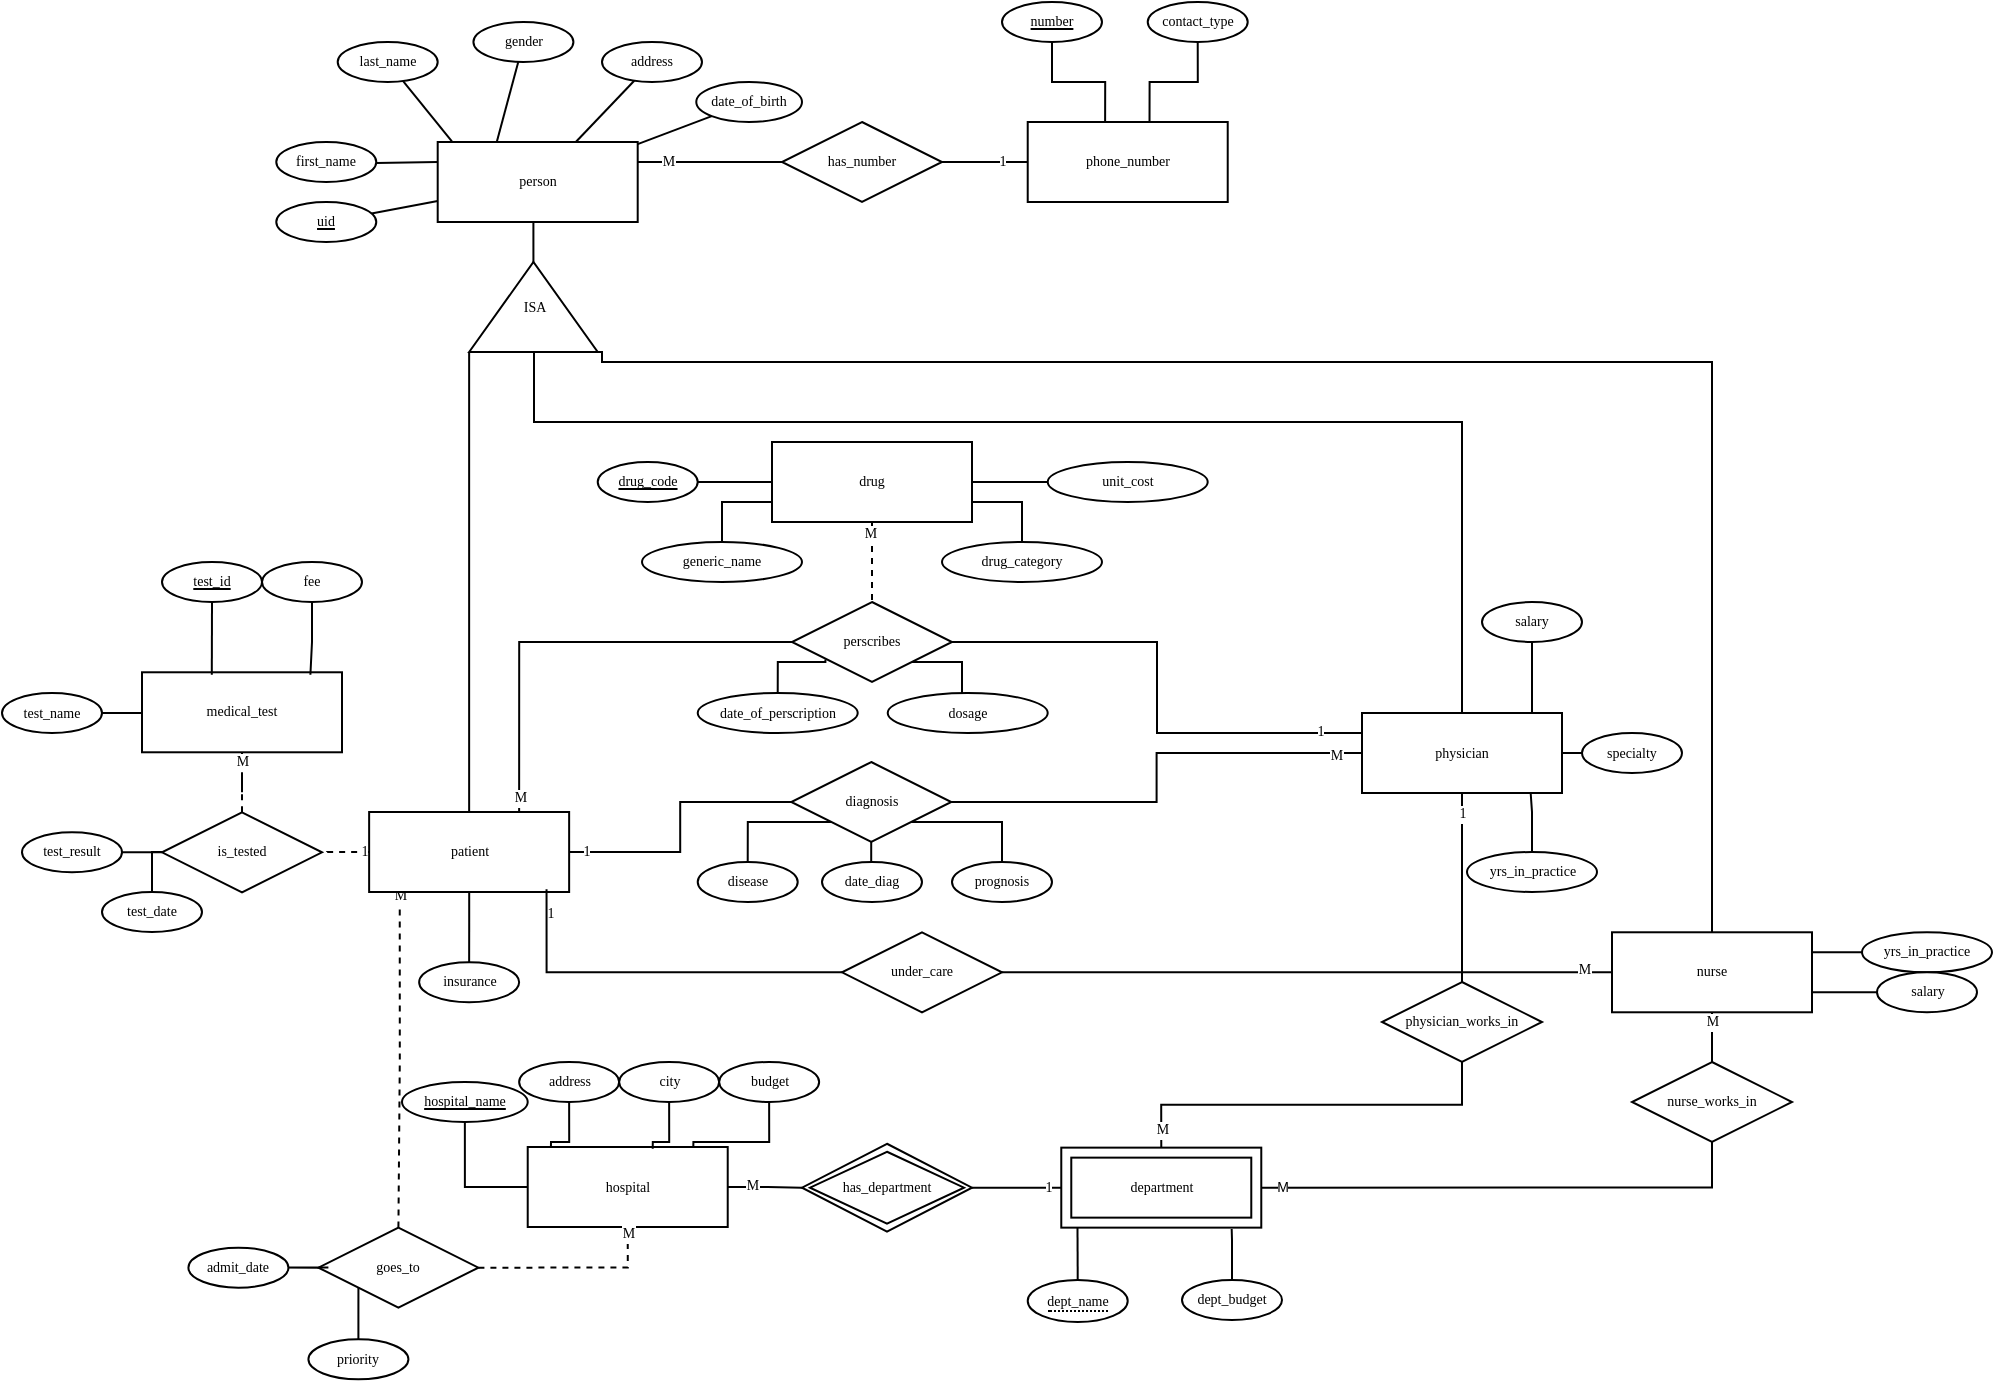 <mxfile version="26.0.11">
  <diagram name="Page-1" id="0XYR_GX21Qhjts9TqkyV">
    <mxGraphModel dx="342" dy="382" grid="1" gridSize="10" guides="1" tooltips="1" connect="1" arrows="1" fold="1" page="1" pageScale="1" pageWidth="850" pageHeight="1100" math="0" shadow="0">
      <root>
        <mxCell id="0" />
        <mxCell id="1" parent="0" />
        <mxCell id="vOTe-QLmusaoE5qEw0vW-58" style="shape=connector;rounded=0;orthogonalLoop=1;jettySize=auto;html=1;strokeColor=default;align=center;verticalAlign=top;fontFamily=Verdana;fontSize=7;fontColor=default;labelBackgroundColor=default;startFill=0;endArrow=none;" parent="1" source="vOTe-QLmusaoE5qEw0vW-36" target="vOTe-QLmusaoE5qEw0vW-57" edge="1">
          <mxGeometry relative="1" as="geometry" />
        </mxCell>
        <mxCell id="vOTe-QLmusaoE5qEw0vW-36" value="person" style="whiteSpace=wrap;html=1;align=center;fontFamily=Verdana;fontSize=7;fontColor=default;labelBackgroundColor=default;" parent="1" vertex="1">
          <mxGeometry x="317.85" y="200" width="100" height="40" as="geometry" />
        </mxCell>
        <mxCell id="vOTe-QLmusaoE5qEw0vW-79" style="edgeStyle=orthogonalEdgeStyle;shape=connector;rounded=0;orthogonalLoop=1;jettySize=auto;html=1;strokeColor=default;align=center;verticalAlign=top;fontFamily=Verdana;fontSize=7;fontColor=default;labelBackgroundColor=default;startFill=0;endArrow=none;" parent="1" source="vOTe-QLmusaoE5qEw0vW-38" target="vOTe-QLmusaoE5qEw0vW-78" edge="1">
          <mxGeometry relative="1" as="geometry" />
        </mxCell>
        <mxCell id="9Wn79j_09oTSSWoXO-Nu-41" style="edgeStyle=orthogonalEdgeStyle;shape=connector;rounded=0;orthogonalLoop=1;jettySize=auto;html=1;exitX=0.153;exitY=0.918;exitDx=0;exitDy=0;strokeColor=default;align=center;verticalAlign=top;fontFamily=Verdana;fontSize=7;fontColor=default;labelBackgroundColor=default;startFill=0;endArrow=none;entryX=0.5;entryY=0;entryDx=0;entryDy=0;dashed=1;exitPerimeter=0;" parent="1" source="vOTe-QLmusaoE5qEw0vW-38" target="9Wn79j_09oTSSWoXO-Nu-43" edge="1">
          <mxGeometry relative="1" as="geometry">
            <mxPoint x="221.07" y="761.0" as="targetPoint" />
          </mxGeometry>
        </mxCell>
        <mxCell id="9Wn79j_09oTSSWoXO-Nu-50" value="M" style="edgeLabel;html=1;align=center;verticalAlign=middle;resizable=0;points=[];fontFamily=Verdana;fontSize=7;fontColor=default;labelBackgroundColor=default;" parent="9Wn79j_09oTSSWoXO-Nu-41" vertex="1" connectable="0">
          <mxGeometry x="-0.935" relative="1" as="geometry">
            <mxPoint as="offset" />
          </mxGeometry>
        </mxCell>
        <mxCell id="9Wn79j_09oTSSWoXO-Nu-54" style="edgeStyle=orthogonalEdgeStyle;shape=connector;rounded=0;orthogonalLoop=1;jettySize=auto;html=1;entryX=0;entryY=0.5;entryDx=0;entryDy=0;strokeColor=default;align=center;verticalAlign=top;fontFamily=Verdana;fontSize=7;fontColor=default;labelBackgroundColor=default;startFill=0;endArrow=none;" parent="1" source="vOTe-QLmusaoE5qEw0vW-38" target="9Wn79j_09oTSSWoXO-Nu-53" edge="1">
          <mxGeometry relative="1" as="geometry" />
        </mxCell>
        <mxCell id="9Wn79j_09oTSSWoXO-Nu-57" value="1" style="edgeLabel;html=1;align=center;verticalAlign=middle;resizable=0;points=[];fontFamily=Verdana;fontSize=7;fontColor=default;labelBackgroundColor=default;" parent="9Wn79j_09oTSSWoXO-Nu-54" vertex="1" connectable="0">
          <mxGeometry x="-0.877" relative="1" as="geometry">
            <mxPoint as="offset" />
          </mxGeometry>
        </mxCell>
        <mxCell id="deMmKMZbdTNqM2CD1op9-8" style="edgeStyle=orthogonalEdgeStyle;shape=connector;rounded=0;orthogonalLoop=1;jettySize=auto;html=1;exitX=0;exitY=0.5;exitDx=0;exitDy=0;strokeColor=default;align=center;verticalAlign=top;fontFamily=Verdana;fontSize=7;fontColor=default;labelBackgroundColor=default;startFill=0;endArrow=none;entryX=1.032;entryY=0.525;entryDx=0;entryDy=0;entryPerimeter=0;dashed=1;" parent="1" source="vOTe-QLmusaoE5qEw0vW-38" target="deMmKMZbdTNqM2CD1op9-9" edge="1">
          <mxGeometry relative="1" as="geometry">
            <mxPoint x="106.07" y="454.905" as="targetPoint" />
          </mxGeometry>
        </mxCell>
        <mxCell id="deMmKMZbdTNqM2CD1op9-12" value="1" style="edgeLabel;html=1;align=center;verticalAlign=middle;resizable=0;points=[];fontFamily=Verdana;fontSize=7;fontColor=default;labelBackgroundColor=default;" parent="deMmKMZbdTNqM2CD1op9-8" vertex="1" connectable="0">
          <mxGeometry x="-0.772" relative="1" as="geometry">
            <mxPoint as="offset" />
          </mxGeometry>
        </mxCell>
        <mxCell id="deMmKMZbdTNqM2CD1op9-21" style="edgeStyle=orthogonalEdgeStyle;shape=connector;rounded=0;orthogonalLoop=1;jettySize=auto;html=1;exitX=0.75;exitY=0;exitDx=0;exitDy=0;entryX=0;entryY=0.5;entryDx=0;entryDy=0;strokeColor=default;align=center;verticalAlign=top;fontFamily=Verdana;fontSize=7;fontColor=default;labelBackgroundColor=default;startFill=0;endArrow=none;" parent="1" source="vOTe-QLmusaoE5qEw0vW-38" target="deMmKMZbdTNqM2CD1op9-19" edge="1">
          <mxGeometry relative="1" as="geometry" />
        </mxCell>
        <mxCell id="deMmKMZbdTNqM2CD1op9-22" value="M" style="edgeLabel;html=1;align=center;verticalAlign=middle;resizable=0;points=[];fontFamily=Verdana;fontSize=7;fontColor=default;labelBackgroundColor=default;" parent="deMmKMZbdTNqM2CD1op9-21" vertex="1" connectable="0">
          <mxGeometry x="-0.934" relative="1" as="geometry">
            <mxPoint as="offset" />
          </mxGeometry>
        </mxCell>
        <mxCell id="vOTe-QLmusaoE5qEw0vW-38" value="patient" style="whiteSpace=wrap;html=1;align=center;strokeColor=default;verticalAlign=middle;fontFamily=Verdana;fontSize=7;fontColor=default;labelBackgroundColor=default;fillColor=default;" parent="1" vertex="1">
          <mxGeometry x="283.57" y="535.0" width="100" height="40" as="geometry" />
        </mxCell>
        <mxCell id="9Wn79j_09oTSSWoXO-Nu-33" style="edgeStyle=orthogonalEdgeStyle;shape=connector;rounded=0;orthogonalLoop=1;jettySize=auto;html=1;exitX=0.5;exitY=1;exitDx=0;exitDy=0;strokeColor=default;align=center;verticalAlign=top;fontFamily=Verdana;fontSize=7;fontColor=default;labelBackgroundColor=default;startFill=0;endArrow=none;entryX=0.5;entryY=0;entryDx=0;entryDy=0;" parent="1" source="vOTe-QLmusaoE5qEw0vW-39" target="9Wn79j_09oTSSWoXO-Nu-34" edge="1">
          <mxGeometry relative="1" as="geometry">
            <mxPoint x="882.5" y="530.616" as="targetPoint" />
          </mxGeometry>
        </mxCell>
        <mxCell id="9Wn79j_09oTSSWoXO-Nu-39" value="M" style="edgeLabel;html=1;align=center;verticalAlign=middle;resizable=0;points=[];fontFamily=Verdana;fontSize=7;fontColor=default;labelBackgroundColor=default;" parent="9Wn79j_09oTSSWoXO-Nu-33" vertex="1" connectable="0">
          <mxGeometry x="-0.733" y="2" relative="1" as="geometry">
            <mxPoint x="-2" y="1" as="offset" />
          </mxGeometry>
        </mxCell>
        <mxCell id="vOTe-QLmusaoE5qEw0vW-39" value="nurse" style="whiteSpace=wrap;html=1;align=center;strokeColor=default;verticalAlign=middle;fontFamily=Verdana;fontSize=7;fontColor=default;labelBackgroundColor=default;fillColor=default;" parent="1" vertex="1">
          <mxGeometry x="905" y="595.14" width="100" height="40" as="geometry" />
        </mxCell>
        <mxCell id="vOTe-QLmusaoE5qEw0vW-81" style="edgeStyle=orthogonalEdgeStyle;shape=connector;rounded=0;orthogonalLoop=1;jettySize=auto;html=1;strokeColor=default;align=center;verticalAlign=top;fontFamily=Verdana;fontSize=7;fontColor=default;labelBackgroundColor=default;startFill=0;endArrow=none;" parent="1" source="vOTe-QLmusaoE5qEw0vW-40" target="vOTe-QLmusaoE5qEw0vW-80" edge="1">
          <mxGeometry relative="1" as="geometry" />
        </mxCell>
        <mxCell id="9Wn79j_09oTSSWoXO-Nu-27" style="edgeStyle=orthogonalEdgeStyle;shape=connector;rounded=0;orthogonalLoop=1;jettySize=auto;html=1;entryX=0.5;entryY=0;entryDx=0;entryDy=0;strokeColor=default;align=center;verticalAlign=top;fontFamily=Verdana;fontSize=7;fontColor=default;labelBackgroundColor=default;startFill=0;endArrow=none;" parent="1" source="vOTe-QLmusaoE5qEw0vW-40" target="9Wn79j_09oTSSWoXO-Nu-26" edge="1">
          <mxGeometry relative="1" as="geometry" />
        </mxCell>
        <mxCell id="9Wn79j_09oTSSWoXO-Nu-30" value="1" style="edgeLabel;html=1;align=center;verticalAlign=middle;resizable=0;points=[];fontFamily=Verdana;fontSize=7;fontColor=default;labelBackgroundColor=default;" parent="9Wn79j_09oTSSWoXO-Nu-27" vertex="1" connectable="0">
          <mxGeometry x="-0.726" y="1" relative="1" as="geometry">
            <mxPoint x="-1" y="-3" as="offset" />
          </mxGeometry>
        </mxCell>
        <mxCell id="deMmKMZbdTNqM2CD1op9-20" style="edgeStyle=orthogonalEdgeStyle;shape=connector;rounded=0;orthogonalLoop=1;jettySize=auto;html=1;exitX=0;exitY=0.25;exitDx=0;exitDy=0;entryX=1;entryY=0.5;entryDx=0;entryDy=0;strokeColor=default;align=center;verticalAlign=top;fontFamily=Verdana;fontSize=7;fontColor=default;labelBackgroundColor=default;startFill=0;endArrow=none;" parent="1" source="vOTe-QLmusaoE5qEw0vW-40" target="deMmKMZbdTNqM2CD1op9-19" edge="1">
          <mxGeometry relative="1" as="geometry" />
        </mxCell>
        <mxCell id="deMmKMZbdTNqM2CD1op9-23" value="1" style="edgeLabel;html=1;align=center;verticalAlign=middle;resizable=0;points=[];fontFamily=Verdana;fontSize=7;fontColor=default;labelBackgroundColor=default;" parent="deMmKMZbdTNqM2CD1op9-20" vertex="1" connectable="0">
          <mxGeometry x="-0.833" y="-1" relative="1" as="geometry">
            <mxPoint as="offset" />
          </mxGeometry>
        </mxCell>
        <mxCell id="YlcecKdmRjpHt5p4q1v1-6" style="edgeStyle=orthogonalEdgeStyle;shape=connector;rounded=0;orthogonalLoop=1;jettySize=auto;html=1;exitX=0.75;exitY=0;exitDx=0;exitDy=0;entryX=0.5;entryY=1;entryDx=0;entryDy=0;strokeColor=default;align=center;verticalAlign=top;fontFamily=Verdana;fontSize=7;fontColor=default;labelBackgroundColor=default;startFill=0;endArrow=none;" parent="1" source="vOTe-QLmusaoE5qEw0vW-40" target="vOTe-QLmusaoE5qEw0vW-86" edge="1">
          <mxGeometry relative="1" as="geometry" />
        </mxCell>
        <mxCell id="vOTe-QLmusaoE5qEw0vW-40" value="physician" style="whiteSpace=wrap;html=1;align=center;strokeColor=default;verticalAlign=middle;fontFamily=Verdana;fontSize=7;fontColor=default;labelBackgroundColor=default;fillColor=default;" parent="1" vertex="1">
          <mxGeometry x="780" y="485.5" width="100" height="40" as="geometry" />
        </mxCell>
        <mxCell id="vOTe-QLmusaoE5qEw0vW-41" value="ISA" style="verticalLabelPosition=middle;verticalAlign=middle;html=1;shape=mxgraph.basic.acute_triangle;dx=0.5;strokeColor=default;align=center;fontFamily=Verdana;fontSize=7;fontColor=default;labelBackgroundColor=default;fillColor=default;labelPosition=center;" parent="1" vertex="1">
          <mxGeometry x="333.57" y="260" width="64.29" height="45" as="geometry" />
        </mxCell>
        <mxCell id="vOTe-QLmusaoE5qEw0vW-42" style="edgeStyle=orthogonalEdgeStyle;shape=connector;rounded=0;orthogonalLoop=1;jettySize=auto;html=1;exitX=0.5;exitY=0;exitDx=0;exitDy=0;entryX=1;entryY=1;entryDx=0;entryDy=0;entryPerimeter=0;strokeColor=default;align=center;verticalAlign=top;fontFamily=Verdana;fontSize=7;fontColor=default;labelBackgroundColor=default;startFill=0;endArrow=none;" parent="1" source="vOTe-QLmusaoE5qEw0vW-39" target="vOTe-QLmusaoE5qEw0vW-41" edge="1">
          <mxGeometry relative="1" as="geometry">
            <Array as="points">
              <mxPoint x="955" y="310" />
              <mxPoint x="400" y="310" />
              <mxPoint x="400" y="305" />
            </Array>
          </mxGeometry>
        </mxCell>
        <mxCell id="vOTe-QLmusaoE5qEw0vW-43" style="edgeStyle=orthogonalEdgeStyle;shape=connector;rounded=0;orthogonalLoop=1;jettySize=auto;html=1;exitX=0.5;exitY=0;exitDx=0;exitDy=0;strokeColor=default;align=center;verticalAlign=top;fontFamily=Verdana;fontSize=7;fontColor=default;labelBackgroundColor=default;startFill=0;endArrow=none;entryX=0;entryY=1;entryDx=0;entryDy=0;entryPerimeter=0;" parent="1" source="vOTe-QLmusaoE5qEw0vW-38" target="vOTe-QLmusaoE5qEw0vW-41" edge="1">
          <mxGeometry relative="1" as="geometry" />
        </mxCell>
        <mxCell id="vOTe-QLmusaoE5qEw0vW-44" style="edgeStyle=orthogonalEdgeStyle;shape=connector;rounded=0;orthogonalLoop=1;jettySize=auto;html=1;exitX=0.5;exitY=0;exitDx=0;exitDy=0;entryX=0.5;entryY=1;entryDx=0;entryDy=0;entryPerimeter=0;strokeColor=default;align=center;verticalAlign=top;fontFamily=Verdana;fontSize=7;fontColor=default;labelBackgroundColor=default;startFill=0;endArrow=none;" parent="1" source="vOTe-QLmusaoE5qEw0vW-40" target="vOTe-QLmusaoE5qEw0vW-41" edge="1">
          <mxGeometry relative="1" as="geometry">
            <Array as="points">
              <mxPoint x="830" y="340" />
              <mxPoint x="366" y="340" />
              <mxPoint x="366" y="305" />
            </Array>
          </mxGeometry>
        </mxCell>
        <mxCell id="vOTe-QLmusaoE5qEw0vW-45" style="edgeStyle=orthogonalEdgeStyle;shape=connector;rounded=0;orthogonalLoop=1;jettySize=auto;html=1;exitX=0.5;exitY=1;exitDx=0;exitDy=0;entryX=0;entryY=0;entryDx=32.145;entryDy=0;entryPerimeter=0;strokeColor=default;align=center;verticalAlign=top;fontFamily=Verdana;fontSize=7;fontColor=default;labelBackgroundColor=default;startFill=0;endArrow=none;" parent="1" source="vOTe-QLmusaoE5qEw0vW-36" target="vOTe-QLmusaoE5qEw0vW-41" edge="1">
          <mxGeometry relative="1" as="geometry" />
        </mxCell>
        <mxCell id="vOTe-QLmusaoE5qEw0vW-49" style="shape=connector;rounded=0;orthogonalLoop=1;jettySize=auto;html=1;strokeColor=default;align=center;verticalAlign=top;fontFamily=Verdana;fontSize=7;fontColor=default;labelBackgroundColor=default;startFill=0;endArrow=none;endSize=6;startSize=6;jumpSize=6;shadow=0;" parent="1" source="vOTe-QLmusaoE5qEw0vW-46" target="vOTe-QLmusaoE5qEw0vW-36" edge="1">
          <mxGeometry relative="1" as="geometry" />
        </mxCell>
        <mxCell id="vOTe-QLmusaoE5qEw0vW-46" value="uid" style="ellipse;whiteSpace=wrap;html=1;align=center;fontStyle=4;strokeColor=default;verticalAlign=middle;fontFamily=Verdana;fontSize=7;fontColor=default;labelBackgroundColor=default;fillColor=default;" parent="1" vertex="1">
          <mxGeometry x="237.14" y="230" width="50" height="20" as="geometry" />
        </mxCell>
        <mxCell id="vOTe-QLmusaoE5qEw0vW-62" style="shape=connector;rounded=0;orthogonalLoop=1;jettySize=auto;html=1;entryX=0;entryY=0.25;entryDx=0;entryDy=0;strokeColor=default;align=center;verticalAlign=top;fontFamily=Verdana;fontSize=7;fontColor=default;labelBackgroundColor=default;startFill=0;endArrow=none;" parent="1" source="vOTe-QLmusaoE5qEw0vW-53" target="vOTe-QLmusaoE5qEw0vW-36" edge="1">
          <mxGeometry relative="1" as="geometry" />
        </mxCell>
        <mxCell id="vOTe-QLmusaoE5qEw0vW-53" value="first_name" style="ellipse;whiteSpace=wrap;html=1;align=center;strokeColor=default;verticalAlign=middle;fontFamily=Verdana;fontSize=7;fontColor=default;labelBackgroundColor=default;fillColor=default;" parent="1" vertex="1">
          <mxGeometry x="237.14" y="200" width="50" height="20" as="geometry" />
        </mxCell>
        <mxCell id="vOTe-QLmusaoE5qEw0vW-54" value="last_name&lt;span style=&quot;color: rgba(0, 0, 0, 0); font-family: monospace; font-size: 0px; text-align: start; text-wrap-mode: nowrap; background-color: rgb(251, 251, 251);&quot;&gt;%3CmxGraphModel%3E%3Croot%3E%3CmxCell%20id%3D%220%22%2F%3E%3CmxCell%20id%3D%221%22%20parent%3D%220%22%2F%3E%3CmxCell%20id%3D%222%22%20value%3D%22first_name%22%20style%3D%22ellipse%3BwhiteSpace%3Dwrap%3Bhtml%3D1%3Balign%3Dcenter%3BstrokeColor%3Ddefault%3BverticalAlign%3Dmiddle%3BfontFamily%3DVerdana%3BfontSize%3D7%3BfontColor%3Ddefault%3BlabelBackgroundColor%3Ddefault%3BfillColor%3Ddefault%3B%22%20vertex%3D%221%22%20parent%3D%221%22%3E%3CmxGeometry%20x%3D%22180%22%20y%3D%22210%22%20width%3D%2250%22%20height%3D%2220%22%20as%3D%22geometry%22%2F%3E%3C%2FmxCell%3E%3C%2Froot%3E%3C%2FmxGraphModel%3E&lt;/span&gt;" style="ellipse;whiteSpace=wrap;html=1;align=center;strokeColor=default;verticalAlign=middle;fontFamily=Verdana;fontSize=7;fontColor=default;labelBackgroundColor=default;fillColor=default;" parent="1" vertex="1">
          <mxGeometry x="267.85" y="150" width="50" height="20" as="geometry" />
        </mxCell>
        <mxCell id="vOTe-QLmusaoE5qEw0vW-55" value="gender" style="ellipse;whiteSpace=wrap;html=1;align=center;strokeColor=default;verticalAlign=middle;fontFamily=Verdana;fontSize=7;fontColor=default;labelBackgroundColor=default;fillColor=default;" parent="1" vertex="1">
          <mxGeometry x="335.71" y="140" width="50" height="20" as="geometry" />
        </mxCell>
        <mxCell id="vOTe-QLmusaoE5qEw0vW-59" style="shape=connector;rounded=0;orthogonalLoop=1;jettySize=auto;html=1;strokeColor=default;align=center;verticalAlign=top;fontFamily=Verdana;fontSize=7;fontColor=default;labelBackgroundColor=default;startFill=0;endArrow=none;" parent="1" source="vOTe-QLmusaoE5qEw0vW-56" target="vOTe-QLmusaoE5qEw0vW-36" edge="1">
          <mxGeometry relative="1" as="geometry" />
        </mxCell>
        <mxCell id="vOTe-QLmusaoE5qEw0vW-56" value="address" style="ellipse;whiteSpace=wrap;html=1;align=center;strokeColor=default;verticalAlign=middle;fontFamily=Verdana;fontSize=7;fontColor=default;labelBackgroundColor=default;fillColor=default;" parent="1" vertex="1">
          <mxGeometry x="400" y="150" width="50" height="20" as="geometry" />
        </mxCell>
        <mxCell id="vOTe-QLmusaoE5qEw0vW-57" value="date_of_birth" style="ellipse;whiteSpace=wrap;html=1;align=center;strokeColor=default;verticalAlign=middle;fontFamily=Verdana;fontSize=7;fontColor=default;labelBackgroundColor=default;fillColor=default;" parent="1" vertex="1">
          <mxGeometry x="447.14" y="170" width="52.86" height="20" as="geometry" />
        </mxCell>
        <mxCell id="vOTe-QLmusaoE5qEw0vW-60" style="shape=connector;rounded=0;orthogonalLoop=1;jettySize=auto;html=1;entryX=0.295;entryY=0.004;entryDx=0;entryDy=0;entryPerimeter=0;strokeColor=default;align=center;verticalAlign=top;fontFamily=Verdana;fontSize=7;fontColor=default;labelBackgroundColor=default;startFill=0;endArrow=none;" parent="1" source="vOTe-QLmusaoE5qEw0vW-55" target="vOTe-QLmusaoE5qEw0vW-36" edge="1">
          <mxGeometry relative="1" as="geometry" />
        </mxCell>
        <mxCell id="vOTe-QLmusaoE5qEw0vW-61" style="shape=connector;rounded=0;orthogonalLoop=1;jettySize=auto;html=1;entryX=0.071;entryY=-0.008;entryDx=0;entryDy=0;entryPerimeter=0;strokeColor=default;align=center;verticalAlign=top;fontFamily=Verdana;fontSize=7;fontColor=default;labelBackgroundColor=default;startFill=0;endArrow=none;" parent="1" source="vOTe-QLmusaoE5qEw0vW-54" target="vOTe-QLmusaoE5qEw0vW-36" edge="1">
          <mxGeometry relative="1" as="geometry" />
        </mxCell>
        <mxCell id="vOTe-QLmusaoE5qEw0vW-63" style="edgeStyle=orthogonalEdgeStyle;shape=connector;rounded=0;orthogonalLoop=1;jettySize=auto;html=1;exitX=0.5;exitY=1;exitDx=0;exitDy=0;strokeColor=default;align=center;verticalAlign=top;fontFamily=Verdana;fontSize=7;fontColor=default;labelBackgroundColor=default;startFill=0;endArrow=none;" parent="1" source="vOTe-QLmusaoE5qEw0vW-53" target="vOTe-QLmusaoE5qEw0vW-53" edge="1">
          <mxGeometry relative="1" as="geometry" />
        </mxCell>
        <mxCell id="vOTe-QLmusaoE5qEw0vW-68" style="edgeStyle=orthogonalEdgeStyle;shape=connector;rounded=0;orthogonalLoop=1;jettySize=auto;html=1;entryX=1;entryY=0.25;entryDx=0;entryDy=0;strokeColor=default;align=center;verticalAlign=top;fontFamily=Verdana;fontSize=7;fontColor=default;labelBackgroundColor=default;startFill=0;endArrow=none;exitX=0;exitY=0.5;exitDx=0;exitDy=0;" parent="1" source="9Wn79j_09oTSSWoXO-Nu-76" target="vOTe-QLmusaoE5qEw0vW-36" edge="1">
          <mxGeometry relative="1" as="geometry">
            <mxPoint x="477.14" y="320" as="sourcePoint" />
          </mxGeometry>
        </mxCell>
        <mxCell id="vOTe-QLmusaoE5qEw0vW-70" value="M" style="edgeLabel;html=1;align=center;verticalAlign=middle;resizable=0;points=[];strokeColor=default;fontFamily=Verdana;fontSize=7;fontColor=default;labelBackgroundColor=default;fillColor=default;" parent="vOTe-QLmusaoE5qEw0vW-68" vertex="1" connectable="0">
          <mxGeometry x="0.604" y="-2" relative="1" as="geometry">
            <mxPoint x="1" y="2" as="offset" />
          </mxGeometry>
        </mxCell>
        <mxCell id="vOTe-QLmusaoE5qEw0vW-69" style="edgeStyle=orthogonalEdgeStyle;shape=connector;rounded=0;orthogonalLoop=1;jettySize=auto;html=1;strokeColor=default;align=center;verticalAlign=top;fontFamily=Verdana;fontSize=7;fontColor=default;labelBackgroundColor=default;startFill=0;endArrow=none;exitX=1;exitY=0.5;exitDx=0;exitDy=0;entryX=0;entryY=0.5;entryDx=0;entryDy=0;" parent="1" source="9Wn79j_09oTSSWoXO-Nu-76" target="9Wn79j_09oTSSWoXO-Nu-77" edge="1">
          <mxGeometry relative="1" as="geometry">
            <mxPoint x="542.86" y="220" as="sourcePoint" />
            <mxPoint x="612.86" y="210" as="targetPoint" />
          </mxGeometry>
        </mxCell>
        <mxCell id="vOTe-QLmusaoE5qEw0vW-71" value="1" style="edgeLabel;html=1;align=center;verticalAlign=middle;resizable=0;points=[];strokeColor=default;fontFamily=Verdana;fontSize=7;fontColor=default;labelBackgroundColor=default;fillColor=default;" parent="vOTe-QLmusaoE5qEw0vW-69" vertex="1" connectable="0">
          <mxGeometry x="0.55" y="-2" relative="1" as="geometry">
            <mxPoint x="-3" y="-2" as="offset" />
          </mxGeometry>
        </mxCell>
        <mxCell id="vOTe-QLmusaoE5qEw0vW-75" style="edgeStyle=orthogonalEdgeStyle;shape=connector;rounded=0;orthogonalLoop=1;jettySize=auto;html=1;exitX=0.5;exitY=1;exitDx=0;exitDy=0;entryX=0.387;entryY=0.044;entryDx=0;entryDy=0;entryPerimeter=0;strokeColor=default;align=center;verticalAlign=top;fontFamily=Verdana;fontSize=7;fontColor=default;labelBackgroundColor=default;startFill=0;endArrow=none;" parent="1" source="YlcecKdmRjpHt5p4q1v1-9" target="9Wn79j_09oTSSWoXO-Nu-77" edge="1">
          <mxGeometry relative="1" as="geometry">
            <mxPoint x="650.36" y="186.6" as="targetPoint" />
            <mxPoint x="612.86" y="140" as="sourcePoint" />
          </mxGeometry>
        </mxCell>
        <mxCell id="vOTe-QLmusaoE5qEw0vW-76" value="contact_type" style="ellipse;whiteSpace=wrap;html=1;align=center;strokeColor=default;verticalAlign=middle;fontFamily=Verdana;fontSize=7;fontColor=default;labelBackgroundColor=default;fillColor=default;" parent="1" vertex="1">
          <mxGeometry x="672.86" y="130" width="50" height="20" as="geometry" />
        </mxCell>
        <mxCell id="vOTe-QLmusaoE5qEw0vW-77" style="edgeStyle=orthogonalEdgeStyle;shape=connector;rounded=0;orthogonalLoop=1;jettySize=auto;html=1;entryX=0.609;entryY=0.017;entryDx=0;entryDy=0;entryPerimeter=0;strokeColor=default;align=center;verticalAlign=top;fontFamily=Verdana;fontSize=7;fontColor=default;labelBackgroundColor=default;startFill=0;endArrow=none;" parent="1" source="vOTe-QLmusaoE5qEw0vW-76" target="9Wn79j_09oTSSWoXO-Nu-77" edge="1">
          <mxGeometry relative="1" as="geometry">
            <mxPoint x="673.36" y="186.6" as="targetPoint" />
          </mxGeometry>
        </mxCell>
        <mxCell id="vOTe-QLmusaoE5qEw0vW-78" value="insurance" style="ellipse;whiteSpace=wrap;html=1;align=center;strokeColor=default;verticalAlign=middle;fontFamily=Verdana;fontSize=7;fontColor=default;labelBackgroundColor=default;fillColor=default;" parent="1" vertex="1">
          <mxGeometry x="308.57" y="610.14" width="50" height="20" as="geometry" />
        </mxCell>
        <mxCell id="vOTe-QLmusaoE5qEw0vW-80" value="specialty" style="ellipse;whiteSpace=wrap;html=1;align=center;strokeColor=default;verticalAlign=middle;fontFamily=Verdana;fontSize=7;fontColor=default;labelBackgroundColor=default;fillColor=default;" parent="1" vertex="1">
          <mxGeometry x="890" y="495.5" width="50" height="20" as="geometry" />
        </mxCell>
        <mxCell id="vOTe-QLmusaoE5qEw0vW-82" value="yrs_in_practice" style="ellipse;whiteSpace=wrap;html=1;align=center;strokeColor=default;verticalAlign=middle;fontFamily=Verdana;fontSize=7;fontColor=default;labelBackgroundColor=default;fillColor=default;" parent="1" vertex="1">
          <mxGeometry x="832.5" y="555" width="65" height="20" as="geometry" />
        </mxCell>
        <mxCell id="vOTe-QLmusaoE5qEw0vW-83" style="edgeStyle=orthogonalEdgeStyle;shape=connector;rounded=0;orthogonalLoop=1;jettySize=auto;html=1;entryX=0.843;entryY=0.988;entryDx=0;entryDy=0;entryPerimeter=0;strokeColor=default;align=center;verticalAlign=top;fontFamily=Verdana;fontSize=7;fontColor=default;labelBackgroundColor=default;startFill=0;endArrow=none;" parent="1" source="vOTe-QLmusaoE5qEw0vW-82" target="vOTe-QLmusaoE5qEw0vW-40" edge="1">
          <mxGeometry relative="1" as="geometry" />
        </mxCell>
        <mxCell id="vOTe-QLmusaoE5qEw0vW-84" value="yrs_in_practice" style="ellipse;whiteSpace=wrap;html=1;align=center;strokeColor=default;verticalAlign=middle;fontFamily=Verdana;fontSize=7;fontColor=default;labelBackgroundColor=default;fillColor=default;" parent="1" vertex="1">
          <mxGeometry x="1030" y="595.14" width="65" height="20" as="geometry" />
        </mxCell>
        <mxCell id="vOTe-QLmusaoE5qEw0vW-86" value="salary" style="ellipse;whiteSpace=wrap;html=1;align=center;strokeColor=default;verticalAlign=middle;fontFamily=Verdana;fontSize=7;fontColor=default;labelBackgroundColor=default;fillColor=default;" parent="1" vertex="1">
          <mxGeometry x="840" y="430" width="50" height="20" as="geometry" />
        </mxCell>
        <mxCell id="YlcecKdmRjpHt5p4q1v1-7" style="edgeStyle=orthogonalEdgeStyle;shape=connector;rounded=0;orthogonalLoop=1;jettySize=auto;html=1;entryX=1;entryY=0.75;entryDx=0;entryDy=0;strokeColor=default;align=center;verticalAlign=top;fontFamily=Verdana;fontSize=7;fontColor=default;labelBackgroundColor=default;startFill=0;endArrow=none;" parent="1" source="vOTe-QLmusaoE5qEw0vW-88" target="vOTe-QLmusaoE5qEw0vW-39" edge="1">
          <mxGeometry relative="1" as="geometry" />
        </mxCell>
        <mxCell id="vOTe-QLmusaoE5qEw0vW-88" value="salary" style="ellipse;whiteSpace=wrap;html=1;align=center;strokeColor=default;verticalAlign=middle;fontFamily=Verdana;fontSize=7;fontColor=default;labelBackgroundColor=default;fillColor=default;" parent="1" vertex="1">
          <mxGeometry x="1037.5" y="615.14" width="50" height="20" as="geometry" />
        </mxCell>
        <mxCell id="vOTe-QLmusaoE5qEw0vW-90" value="hospital" style="whiteSpace=wrap;html=1;align=center;strokeColor=default;verticalAlign=middle;fontFamily=Verdana;fontSize=7;fontColor=default;labelBackgroundColor=default;fillColor=default;" parent="1" vertex="1">
          <mxGeometry x="362.86" y="702.5" width="100" height="40" as="geometry" />
        </mxCell>
        <mxCell id="9Wn79j_09oTSSWoXO-Nu-5" style="edgeStyle=orthogonalEdgeStyle;shape=connector;rounded=0;orthogonalLoop=1;jettySize=auto;html=1;entryX=0;entryY=0.5;entryDx=0;entryDy=0;strokeColor=default;align=center;verticalAlign=top;fontFamily=Verdana;fontSize=7;fontColor=default;labelBackgroundColor=default;startFill=0;endArrow=none;" parent="1" source="9Wn79j_09oTSSWoXO-Nu-2" target="vOTe-QLmusaoE5qEw0vW-90" edge="1">
          <mxGeometry relative="1" as="geometry" />
        </mxCell>
        <mxCell id="9Wn79j_09oTSSWoXO-Nu-2" value="hospital_name" style="ellipse;whiteSpace=wrap;html=1;align=center;fontStyle=4;strokeColor=default;verticalAlign=middle;fontFamily=Verdana;fontSize=7;fontColor=default;labelBackgroundColor=default;fillColor=default;" parent="1" vertex="1">
          <mxGeometry x="300" y="670" width="62.86" height="20" as="geometry" />
        </mxCell>
        <mxCell id="9Wn79j_09oTSSWoXO-Nu-6" value="address" style="ellipse;whiteSpace=wrap;html=1;align=center;strokeColor=default;verticalAlign=middle;fontFamily=Verdana;fontSize=7;fontColor=default;labelBackgroundColor=default;fillColor=default;" parent="1" vertex="1">
          <mxGeometry x="358.57" y="660" width="50" height="20" as="geometry" />
        </mxCell>
        <mxCell id="9Wn79j_09oTSSWoXO-Nu-10" style="edgeStyle=orthogonalEdgeStyle;shape=connector;rounded=0;orthogonalLoop=1;jettySize=auto;html=1;strokeColor=default;align=center;verticalAlign=top;fontFamily=Verdana;fontSize=7;fontColor=default;labelBackgroundColor=default;startFill=0;endArrow=none;entryX=0.625;entryY=0.022;entryDx=0;entryDy=0;entryPerimeter=0;" parent="1" source="9Wn79j_09oTSSWoXO-Nu-7" target="vOTe-QLmusaoE5qEw0vW-90" edge="1">
          <mxGeometry relative="1" as="geometry">
            <mxPoint x="425" y="700" as="targetPoint" />
          </mxGeometry>
        </mxCell>
        <mxCell id="9Wn79j_09oTSSWoXO-Nu-7" value="city" style="ellipse;whiteSpace=wrap;html=1;align=center;strokeColor=default;verticalAlign=middle;fontFamily=Verdana;fontSize=7;fontColor=default;labelBackgroundColor=default;fillColor=default;" parent="1" vertex="1">
          <mxGeometry x="408.57" y="660" width="50" height="20" as="geometry" />
        </mxCell>
        <mxCell id="9Wn79j_09oTSSWoXO-Nu-8" value="budget" style="ellipse;whiteSpace=wrap;html=1;align=center;strokeColor=default;verticalAlign=middle;fontFamily=Verdana;fontSize=7;fontColor=default;labelBackgroundColor=default;fillColor=default;" parent="1" vertex="1">
          <mxGeometry x="458.57" y="660" width="50" height="20" as="geometry" />
        </mxCell>
        <mxCell id="9Wn79j_09oTSSWoXO-Nu-9" style="edgeStyle=orthogonalEdgeStyle;shape=connector;rounded=0;orthogonalLoop=1;jettySize=auto;html=1;strokeColor=default;align=center;verticalAlign=top;fontFamily=Verdana;fontSize=7;fontColor=default;labelBackgroundColor=default;startFill=0;endArrow=none;entryX=0.116;entryY=0.002;entryDx=0;entryDy=0;entryPerimeter=0;" parent="1" source="9Wn79j_09oTSSWoXO-Nu-6" target="vOTe-QLmusaoE5qEw0vW-90" edge="1">
          <mxGeometry relative="1" as="geometry">
            <mxPoint x="379.64" y="690" as="targetPoint" />
          </mxGeometry>
        </mxCell>
        <mxCell id="9Wn79j_09oTSSWoXO-Nu-11" style="edgeStyle=orthogonalEdgeStyle;shape=connector;rounded=0;orthogonalLoop=1;jettySize=auto;html=1;entryX=0.828;entryY=0.01;entryDx=0;entryDy=0;entryPerimeter=0;strokeColor=default;align=center;verticalAlign=top;fontFamily=Verdana;fontSize=7;fontColor=default;labelBackgroundColor=default;startFill=0;endArrow=none;" parent="1" source="9Wn79j_09oTSSWoXO-Nu-8" target="vOTe-QLmusaoE5qEw0vW-90" edge="1">
          <mxGeometry relative="1" as="geometry" />
        </mxCell>
        <mxCell id="9Wn79j_09oTSSWoXO-Nu-16" style="edgeStyle=orthogonalEdgeStyle;shape=connector;rounded=0;orthogonalLoop=1;jettySize=auto;html=1;entryX=0;entryY=0.5;entryDx=0;entryDy=0;strokeColor=default;align=center;verticalAlign=top;fontFamily=Verdana;fontSize=7;fontColor=default;labelBackgroundColor=default;startFill=0;endArrow=none;exitX=1;exitY=0.5;exitDx=0;exitDy=0;" parent="1" source="YlcecKdmRjpHt5p4q1v1-19" target="9Wn79j_09oTSSWoXO-Nu-75" edge="1">
          <mxGeometry relative="1" as="geometry">
            <mxPoint x="585" y="720.61" as="sourcePoint" />
          </mxGeometry>
        </mxCell>
        <mxCell id="9Wn79j_09oTSSWoXO-Nu-17" value="1" style="edgeLabel;html=1;align=center;verticalAlign=middle;resizable=0;points=[];fontFamily=Verdana;fontSize=7;fontColor=default;labelBackgroundColor=default;" parent="9Wn79j_09oTSSWoXO-Nu-16" vertex="1" connectable="0">
          <mxGeometry x="0.71" relative="1" as="geometry">
            <mxPoint as="offset" />
          </mxGeometry>
        </mxCell>
        <mxCell id="9Wn79j_09oTSSWoXO-Nu-15" style="edgeStyle=orthogonalEdgeStyle;shape=connector;rounded=0;orthogonalLoop=1;jettySize=auto;html=1;entryX=0;entryY=0.5;entryDx=0;entryDy=0;strokeColor=default;align=center;verticalAlign=top;fontFamily=Verdana;fontSize=7;fontColor=default;labelBackgroundColor=default;startFill=0;endArrow=none;" parent="1" source="vOTe-QLmusaoE5qEw0vW-90" target="YlcecKdmRjpHt5p4q1v1-19" edge="1">
          <mxGeometry relative="1" as="geometry">
            <mxPoint x="507.08" y="721.77" as="targetPoint" />
          </mxGeometry>
        </mxCell>
        <mxCell id="9Wn79j_09oTSSWoXO-Nu-18" value="M" style="edgeLabel;html=1;align=center;verticalAlign=middle;resizable=0;points=[];fontFamily=Verdana;fontSize=7;fontColor=default;labelBackgroundColor=default;" parent="9Wn79j_09oTSSWoXO-Nu-15" vertex="1" connectable="0">
          <mxGeometry x="-0.379" y="1" relative="1" as="geometry">
            <mxPoint as="offset" />
          </mxGeometry>
        </mxCell>
        <mxCell id="9Wn79j_09oTSSWoXO-Nu-23" style="edgeStyle=orthogonalEdgeStyle;shape=connector;rounded=0;orthogonalLoop=1;jettySize=auto;html=1;entryX=0.081;entryY=0.96;entryDx=0;entryDy=0;strokeColor=default;align=center;verticalAlign=top;fontFamily=Verdana;fontSize=7;fontColor=default;labelBackgroundColor=default;startFill=0;endArrow=none;exitX=0.5;exitY=0;exitDx=0;exitDy=0;entryPerimeter=0;" parent="1" source="9Wn79j_09oTSSWoXO-Nu-74" target="9Wn79j_09oTSSWoXO-Nu-75" edge="1">
          <mxGeometry relative="1" as="geometry">
            <mxPoint x="629.64" y="658.11" as="sourcePoint" />
          </mxGeometry>
        </mxCell>
        <mxCell id="9Wn79j_09oTSSWoXO-Nu-25" style="edgeStyle=orthogonalEdgeStyle;shape=connector;rounded=0;orthogonalLoop=1;jettySize=auto;html=1;strokeColor=default;align=center;verticalAlign=top;fontFamily=Verdana;fontSize=7;fontColor=default;labelBackgroundColor=default;startFill=0;endArrow=none;entryX=0.852;entryY=1.016;entryDx=0;entryDy=0;entryPerimeter=0;" parent="1" source="9Wn79j_09oTSSWoXO-Nu-24" target="9Wn79j_09oTSSWoXO-Nu-75" edge="1">
          <mxGeometry relative="1" as="geometry" />
        </mxCell>
        <mxCell id="9Wn79j_09oTSSWoXO-Nu-24" value="dept_budget" style="ellipse;whiteSpace=wrap;html=1;align=center;strokeColor=default;verticalAlign=middle;fontFamily=Verdana;fontSize=7;fontColor=default;labelBackgroundColor=default;fillColor=default;" parent="1" vertex="1">
          <mxGeometry x="690" y="769" width="50" height="20" as="geometry" />
        </mxCell>
        <mxCell id="9Wn79j_09oTSSWoXO-Nu-28" style="edgeStyle=orthogonalEdgeStyle;shape=connector;rounded=0;orthogonalLoop=1;jettySize=auto;html=1;entryX=0.5;entryY=0;entryDx=0;entryDy=0;strokeColor=default;align=center;verticalAlign=top;fontFamily=Verdana;fontSize=7;fontColor=default;labelBackgroundColor=default;startFill=0;endArrow=none;exitX=0.5;exitY=1;exitDx=0;exitDy=0;" parent="1" source="9Wn79j_09oTSSWoXO-Nu-26" target="9Wn79j_09oTSSWoXO-Nu-75" edge="1">
          <mxGeometry relative="1" as="geometry" />
        </mxCell>
        <mxCell id="9Wn79j_09oTSSWoXO-Nu-31" value="M" style="edgeLabel;html=1;align=center;verticalAlign=middle;resizable=0;points=[];fontFamily=Verdana;fontSize=7;fontColor=default;labelBackgroundColor=default;" parent="9Wn79j_09oTSSWoXO-Nu-28" vertex="1" connectable="0">
          <mxGeometry x="0.902" y="1" relative="1" as="geometry">
            <mxPoint x="-1" as="offset" />
          </mxGeometry>
        </mxCell>
        <mxCell id="9Wn79j_09oTSSWoXO-Nu-26" value="physician_works_in" style="shape=rhombus;perimeter=rhombusPerimeter;whiteSpace=wrap;html=1;align=center;fontFamily=Verdana;fontSize=7;fontColor=default;labelBackgroundColor=default;" parent="1" vertex="1">
          <mxGeometry x="790" y="620" width="80" height="40" as="geometry" />
        </mxCell>
        <mxCell id="9Wn79j_09oTSSWoXO-Nu-32" style="edgeStyle=orthogonalEdgeStyle;shape=connector;rounded=0;orthogonalLoop=1;jettySize=auto;html=1;entryX=1;entryY=0.25;entryDx=0;entryDy=0;strokeColor=default;align=center;verticalAlign=top;fontFamily=Verdana;fontSize=7;fontColor=default;labelBackgroundColor=default;startFill=0;endArrow=none;" parent="1" source="vOTe-QLmusaoE5qEw0vW-84" target="vOTe-QLmusaoE5qEw0vW-39" edge="1">
          <mxGeometry relative="1" as="geometry" />
        </mxCell>
        <mxCell id="YlcecKdmRjpHt5p4q1v1-20" style="edgeStyle=orthogonalEdgeStyle;shape=connector;rounded=0;orthogonalLoop=1;jettySize=auto;html=1;exitX=0.5;exitY=1;exitDx=0;exitDy=0;entryX=1;entryY=0.5;entryDx=0;entryDy=0;strokeColor=default;align=center;verticalAlign=top;fontFamily=Verdana;fontSize=7;fontColor=default;labelBackgroundColor=default;startFill=0;endArrow=none;" parent="1" source="9Wn79j_09oTSSWoXO-Nu-34" target="9Wn79j_09oTSSWoXO-Nu-75" edge="1">
          <mxGeometry relative="1" as="geometry" />
        </mxCell>
        <mxCell id="jNaTNR7GHqcBeBQOv_P--1" value="M" style="edgeLabel;html=1;align=center;verticalAlign=middle;resizable=0;points=[];fontSize=7;" parent="YlcecKdmRjpHt5p4q1v1-20" vertex="1" connectable="0">
          <mxGeometry x="0.832" y="-1" relative="1" as="geometry">
            <mxPoint x="-11" y="1" as="offset" />
          </mxGeometry>
        </mxCell>
        <mxCell id="9Wn79j_09oTSSWoXO-Nu-34" value="nurse_works_in" style="shape=rhombus;perimeter=rhombusPerimeter;whiteSpace=wrap;html=1;align=center;fontFamily=Verdana;fontSize=7;fontColor=default;labelBackgroundColor=default;" parent="1" vertex="1">
          <mxGeometry x="915" y="660" width="80" height="40" as="geometry" />
        </mxCell>
        <mxCell id="9Wn79j_09oTSSWoXO-Nu-45" style="edgeStyle=orthogonalEdgeStyle;shape=connector;rounded=0;orthogonalLoop=1;jettySize=auto;html=1;exitX=1;exitY=0.5;exitDx=0;exitDy=0;entryX=0.5;entryY=1;entryDx=0;entryDy=0;strokeColor=default;align=center;verticalAlign=top;fontFamily=Verdana;fontSize=7;fontColor=default;labelBackgroundColor=default;startFill=0;endArrow=none;dashed=1;" parent="1" source="9Wn79j_09oTSSWoXO-Nu-43" target="vOTe-QLmusaoE5qEw0vW-90" edge="1">
          <mxGeometry relative="1" as="geometry" />
        </mxCell>
        <mxCell id="9Wn79j_09oTSSWoXO-Nu-52" value="M" style="edgeLabel;html=1;align=center;verticalAlign=middle;resizable=0;points=[];fontFamily=Verdana;fontSize=7;fontColor=default;labelBackgroundColor=default;" parent="9Wn79j_09oTSSWoXO-Nu-45" vertex="1" connectable="0">
          <mxGeometry x="0.931" relative="1" as="geometry">
            <mxPoint as="offset" />
          </mxGeometry>
        </mxCell>
        <mxCell id="9Wn79j_09oTSSWoXO-Nu-43" value="goes_to" style="shape=rhombus;perimeter=rhombusPerimeter;whiteSpace=wrap;html=1;align=center;fontFamily=Verdana;fontSize=7;fontColor=default;labelBackgroundColor=default;" parent="1" vertex="1">
          <mxGeometry x="258.21" y="742.82" width="80" height="40" as="geometry" />
        </mxCell>
        <mxCell id="9Wn79j_09oTSSWoXO-Nu-47" style="edgeStyle=orthogonalEdgeStyle;shape=connector;rounded=0;orthogonalLoop=1;jettySize=auto;html=1;entryX=0;entryY=0.5;entryDx=0;entryDy=0;strokeColor=default;align=center;verticalAlign=top;fontFamily=Verdana;fontSize=7;fontColor=default;labelBackgroundColor=default;startFill=0;endArrow=none;" parent="1" source="9Wn79j_09oTSSWoXO-Nu-46" target="9Wn79j_09oTSSWoXO-Nu-43" edge="1">
          <mxGeometry relative="1" as="geometry" />
        </mxCell>
        <mxCell id="9Wn79j_09oTSSWoXO-Nu-46" value="admit_date" style="ellipse;whiteSpace=wrap;html=1;align=center;strokeColor=default;verticalAlign=middle;fontFamily=Verdana;fontSize=7;fontColor=default;labelBackgroundColor=default;fillColor=default;" parent="1" vertex="1">
          <mxGeometry x="193.21" y="752.82" width="50" height="20" as="geometry" />
        </mxCell>
        <mxCell id="9Wn79j_09oTSSWoXO-Nu-49" style="edgeStyle=orthogonalEdgeStyle;shape=connector;rounded=0;orthogonalLoop=1;jettySize=auto;html=1;entryX=0;entryY=1;entryDx=0;entryDy=0;strokeColor=default;align=center;verticalAlign=top;fontFamily=Verdana;fontSize=7;fontColor=default;labelBackgroundColor=default;startFill=0;endArrow=none;" parent="1" source="9Wn79j_09oTSSWoXO-Nu-48" target="9Wn79j_09oTSSWoXO-Nu-43" edge="1">
          <mxGeometry relative="1" as="geometry" />
        </mxCell>
        <mxCell id="9Wn79j_09oTSSWoXO-Nu-48" value="priority" style="ellipse;whiteSpace=wrap;html=1;align=center;strokeColor=default;verticalAlign=middle;fontFamily=Verdana;fontSize=7;fontColor=default;labelBackgroundColor=default;fillColor=default;" parent="1" vertex="1">
          <mxGeometry x="253.21" y="798.68" width="50" height="20" as="geometry" />
        </mxCell>
        <mxCell id="9Wn79j_09oTSSWoXO-Nu-55" style="edgeStyle=orthogonalEdgeStyle;shape=connector;rounded=0;orthogonalLoop=1;jettySize=auto;html=1;entryX=0;entryY=0.5;entryDx=0;entryDy=0;strokeColor=default;align=center;verticalAlign=top;fontFamily=Verdana;fontSize=7;fontColor=default;labelBackgroundColor=default;startFill=0;endArrow=none;" parent="1" source="9Wn79j_09oTSSWoXO-Nu-53" target="vOTe-QLmusaoE5qEw0vW-40" edge="1">
          <mxGeometry relative="1" as="geometry" />
        </mxCell>
        <mxCell id="9Wn79j_09oTSSWoXO-Nu-56" value="M" style="edgeLabel;html=1;align=center;verticalAlign=middle;resizable=0;points=[];fontFamily=Verdana;fontSize=7;fontColor=default;labelBackgroundColor=default;" parent="9Wn79j_09oTSSWoXO-Nu-55" vertex="1" connectable="0">
          <mxGeometry x="0.883" y="-1" relative="1" as="geometry">
            <mxPoint as="offset" />
          </mxGeometry>
        </mxCell>
        <mxCell id="9Wn79j_09oTSSWoXO-Nu-62" style="edgeStyle=orthogonalEdgeStyle;shape=connector;rounded=0;orthogonalLoop=1;jettySize=auto;html=1;strokeColor=default;align=center;verticalAlign=top;fontFamily=Verdana;fontSize=7;fontColor=default;labelBackgroundColor=default;startFill=0;endArrow=none;" parent="1" source="9Wn79j_09oTSSWoXO-Nu-53" target="9Wn79j_09oTSSWoXO-Nu-60" edge="1">
          <mxGeometry relative="1" as="geometry" />
        </mxCell>
        <mxCell id="9Wn79j_09oTSSWoXO-Nu-63" style="edgeStyle=orthogonalEdgeStyle;shape=connector;rounded=0;orthogonalLoop=1;jettySize=auto;html=1;exitX=1;exitY=1;exitDx=0;exitDy=0;strokeColor=default;align=center;verticalAlign=top;fontFamily=Verdana;fontSize=7;fontColor=default;labelBackgroundColor=default;startFill=0;endArrow=none;" parent="1" source="9Wn79j_09oTSSWoXO-Nu-53" target="9Wn79j_09oTSSWoXO-Nu-61" edge="1">
          <mxGeometry relative="1" as="geometry" />
        </mxCell>
        <mxCell id="9Wn79j_09oTSSWoXO-Nu-53" value="diagnosis" style="shape=rhombus;perimeter=rhombusPerimeter;whiteSpace=wrap;html=1;align=center;fontFamily=Verdana;fontSize=7;fontColor=default;labelBackgroundColor=default;" parent="1" vertex="1">
          <mxGeometry x="494.64" y="510" width="80" height="40" as="geometry" />
        </mxCell>
        <mxCell id="9Wn79j_09oTSSWoXO-Nu-58" value="disease" style="ellipse;whiteSpace=wrap;html=1;align=center;strokeColor=default;verticalAlign=middle;fontFamily=Verdana;fontSize=7;fontColor=default;labelBackgroundColor=default;fillColor=default;" parent="1" vertex="1">
          <mxGeometry x="447.86" y="560" width="50" height="20" as="geometry" />
        </mxCell>
        <mxCell id="9Wn79j_09oTSSWoXO-Nu-59" style="edgeStyle=orthogonalEdgeStyle;shape=connector;rounded=0;orthogonalLoop=1;jettySize=auto;html=1;entryX=0;entryY=1;entryDx=0;entryDy=0;strokeColor=default;align=center;verticalAlign=top;fontFamily=Verdana;fontSize=7;fontColor=default;labelBackgroundColor=default;startFill=0;endArrow=none;" parent="1" source="9Wn79j_09oTSSWoXO-Nu-58" target="9Wn79j_09oTSSWoXO-Nu-53" edge="1">
          <mxGeometry relative="1" as="geometry" />
        </mxCell>
        <mxCell id="9Wn79j_09oTSSWoXO-Nu-60" value="date_diag" style="ellipse;whiteSpace=wrap;html=1;align=center;strokeColor=default;verticalAlign=middle;fontFamily=Verdana;fontSize=7;fontColor=default;labelBackgroundColor=default;fillColor=default;" parent="1" vertex="1">
          <mxGeometry x="510" y="560" width="50" height="20" as="geometry" />
        </mxCell>
        <mxCell id="9Wn79j_09oTSSWoXO-Nu-61" value="prognosis" style="ellipse;whiteSpace=wrap;html=1;align=center;strokeColor=default;verticalAlign=middle;fontFamily=Verdana;fontSize=7;fontColor=default;labelBackgroundColor=default;fillColor=default;" parent="1" vertex="1">
          <mxGeometry x="575" y="560" width="50" height="20" as="geometry" />
        </mxCell>
        <mxCell id="9Wn79j_09oTSSWoXO-Nu-64" value="medical_test" style="whiteSpace=wrap;html=1;align=center;strokeColor=default;verticalAlign=middle;fontFamily=Verdana;fontSize=7;fontColor=default;labelBackgroundColor=default;fillColor=default;" parent="1" vertex="1">
          <mxGeometry x="170" y="465.14" width="100" height="40" as="geometry" />
        </mxCell>
        <mxCell id="9Wn79j_09oTSSWoXO-Nu-69" style="edgeStyle=orthogonalEdgeStyle;shape=connector;rounded=0;orthogonalLoop=1;jettySize=auto;html=1;strokeColor=default;align=center;verticalAlign=top;fontFamily=Verdana;fontSize=7;fontColor=default;labelBackgroundColor=default;startFill=0;endArrow=none;exitX=0.5;exitY=1;exitDx=0;exitDy=0;entryX=0.349;entryY=0.031;entryDx=0;entryDy=0;entryPerimeter=0;" parent="1" source="9Wn79j_09oTSSWoXO-Nu-68" target="9Wn79j_09oTSSWoXO-Nu-64" edge="1">
          <mxGeometry relative="1" as="geometry">
            <mxPoint x="205" y="460" as="targetPoint" />
          </mxGeometry>
        </mxCell>
        <mxCell id="9Wn79j_09oTSSWoXO-Nu-68" value="test_id" style="ellipse;whiteSpace=wrap;html=1;align=center;fontStyle=4;strokeColor=default;verticalAlign=middle;fontFamily=Verdana;fontSize=7;fontColor=default;labelBackgroundColor=default;fillColor=default;" parent="1" vertex="1">
          <mxGeometry x="180" y="410" width="50" height="20" as="geometry" />
        </mxCell>
        <mxCell id="9Wn79j_09oTSSWoXO-Nu-79" value="" style="edgeStyle=orthogonalEdgeStyle;shape=connector;rounded=0;orthogonalLoop=1;jettySize=auto;html=1;strokeColor=default;align=center;verticalAlign=top;fontFamily=Verdana;fontSize=7;fontColor=default;labelBackgroundColor=default;startFill=0;endArrow=none;" parent="1" source="9Wn79j_09oTSSWoXO-Nu-70" target="9Wn79j_09oTSSWoXO-Nu-64" edge="1">
          <mxGeometry relative="1" as="geometry" />
        </mxCell>
        <mxCell id="9Wn79j_09oTSSWoXO-Nu-70" value="test_name" style="ellipse;whiteSpace=wrap;html=1;align=center;strokeColor=default;verticalAlign=middle;fontFamily=Verdana;fontSize=7;fontColor=default;labelBackgroundColor=default;fillColor=default;" parent="1" vertex="1">
          <mxGeometry x="100" y="475.5" width="50" height="20" as="geometry" />
        </mxCell>
        <mxCell id="9Wn79j_09oTSSWoXO-Nu-72" value="fee" style="ellipse;whiteSpace=wrap;html=1;align=center;strokeColor=default;verticalAlign=middle;fontFamily=Verdana;fontSize=7;fontColor=default;labelBackgroundColor=default;fillColor=default;" parent="1" vertex="1">
          <mxGeometry x="230.0" y="410" width="50" height="20" as="geometry" />
        </mxCell>
        <mxCell id="9Wn79j_09oTSSWoXO-Nu-74" value="&lt;span style=&quot;border-bottom: 1px dotted&quot;&gt;dept_name&lt;/span&gt;" style="ellipse;whiteSpace=wrap;html=1;align=center;fontFamily=Verdana;fontSize=7;fontColor=default;labelBackgroundColor=default;" parent="1" vertex="1">
          <mxGeometry x="612.86" y="769" width="50" height="21" as="geometry" />
        </mxCell>
        <mxCell id="9Wn79j_09oTSSWoXO-Nu-75" value="department" style="shape=ext;margin=3;double=1;whiteSpace=wrap;html=1;align=center;fontFamily=Verdana;fontSize=7;fontColor=default;labelBackgroundColor=default;" parent="1" vertex="1">
          <mxGeometry x="629.64" y="702.82" width="100" height="40" as="geometry" />
        </mxCell>
        <mxCell id="9Wn79j_09oTSSWoXO-Nu-76" value="has_number" style="shape=rhombus;perimeter=rhombusPerimeter;whiteSpace=wrap;html=1;align=center;fontFamily=Verdana;fontSize=7;fontColor=default;labelBackgroundColor=default;" parent="1" vertex="1">
          <mxGeometry x="490" y="190" width="80" height="40" as="geometry" />
        </mxCell>
        <mxCell id="9Wn79j_09oTSSWoXO-Nu-77" value="phone_number" style="whiteSpace=wrap;html=1;align=center;strokeColor=default;verticalAlign=middle;fontFamily=Verdana;fontSize=7;fontColor=default;labelBackgroundColor=default;fillColor=default;" parent="1" vertex="1">
          <mxGeometry x="612.86" y="190" width="100" height="40" as="geometry" />
        </mxCell>
        <mxCell id="deMmKMZbdTNqM2CD1op9-2" value="test_result" style="ellipse;whiteSpace=wrap;html=1;align=center;strokeColor=default;verticalAlign=middle;fontFamily=Verdana;fontSize=7;fontColor=default;labelBackgroundColor=default;fillColor=default;" parent="1" vertex="1">
          <mxGeometry x="110" y="545.14" width="50" height="20" as="geometry" />
        </mxCell>
        <mxCell id="deMmKMZbdTNqM2CD1op9-16" style="edgeStyle=orthogonalEdgeStyle;shape=connector;rounded=0;orthogonalLoop=1;jettySize=auto;html=1;entryX=0;entryY=1;entryDx=0;entryDy=0;strokeColor=default;align=center;verticalAlign=top;fontFamily=Verdana;fontSize=7;fontColor=default;labelBackgroundColor=default;startFill=0;endArrow=none;" parent="1" source="deMmKMZbdTNqM2CD1op9-5" target="deMmKMZbdTNqM2CD1op9-9" edge="1">
          <mxGeometry relative="1" as="geometry" />
        </mxCell>
        <mxCell id="deMmKMZbdTNqM2CD1op9-5" value="test_date" style="ellipse;whiteSpace=wrap;html=1;align=center;strokeColor=default;verticalAlign=middle;fontFamily=Verdana;fontSize=7;fontColor=default;labelBackgroundColor=default;fillColor=default;" parent="1" vertex="1">
          <mxGeometry x="150" y="575.0" width="50" height="20" as="geometry" />
        </mxCell>
        <mxCell id="deMmKMZbdTNqM2CD1op9-7" style="edgeStyle=orthogonalEdgeStyle;shape=connector;rounded=0;orthogonalLoop=1;jettySize=auto;html=1;entryX=0.842;entryY=0.031;entryDx=0;entryDy=0;strokeColor=default;align=center;verticalAlign=top;fontFamily=Verdana;fontSize=7;fontColor=default;labelBackgroundColor=default;startFill=0;endArrow=none;entryPerimeter=0;" parent="1" source="9Wn79j_09oTSSWoXO-Nu-72" target="9Wn79j_09oTSSWoXO-Nu-64" edge="1">
          <mxGeometry relative="1" as="geometry" />
        </mxCell>
        <mxCell id="deMmKMZbdTNqM2CD1op9-10" style="edgeStyle=orthogonalEdgeStyle;shape=connector;rounded=0;orthogonalLoop=1;jettySize=auto;html=1;entryX=0.5;entryY=1;entryDx=0;entryDy=0;strokeColor=default;align=center;verticalAlign=top;fontFamily=Verdana;fontSize=7;fontColor=default;labelBackgroundColor=default;startFill=0;endArrow=none;dashed=1;" parent="1" source="deMmKMZbdTNqM2CD1op9-9" target="9Wn79j_09oTSSWoXO-Nu-64" edge="1">
          <mxGeometry relative="1" as="geometry" />
        </mxCell>
        <mxCell id="deMmKMZbdTNqM2CD1op9-11" value="M" style="edgeLabel;html=1;align=center;verticalAlign=middle;resizable=0;points=[];fontFamily=Verdana;fontSize=7;fontColor=default;labelBackgroundColor=default;" parent="deMmKMZbdTNqM2CD1op9-10" vertex="1" connectable="0">
          <mxGeometry x="0.82" relative="1" as="geometry">
            <mxPoint as="offset" />
          </mxGeometry>
        </mxCell>
        <mxCell id="deMmKMZbdTNqM2CD1op9-15" style="edgeStyle=orthogonalEdgeStyle;shape=connector;rounded=0;orthogonalLoop=1;jettySize=auto;html=1;exitX=0;exitY=0.5;exitDx=0;exitDy=0;entryX=1;entryY=0.5;entryDx=0;entryDy=0;strokeColor=default;align=center;verticalAlign=top;fontFamily=Verdana;fontSize=7;fontColor=default;labelBackgroundColor=default;startFill=0;endArrow=none;" parent="1" source="deMmKMZbdTNqM2CD1op9-9" target="deMmKMZbdTNqM2CD1op9-2" edge="1">
          <mxGeometry relative="1" as="geometry" />
        </mxCell>
        <mxCell id="deMmKMZbdTNqM2CD1op9-9" value="is_tested" style="shape=rhombus;perimeter=rhombusPerimeter;whiteSpace=wrap;html=1;align=center;fontFamily=Verdana;fontSize=7;fontColor=default;labelBackgroundColor=default;" parent="1" vertex="1">
          <mxGeometry x="180" y="535.14" width="80" height="40" as="geometry" />
        </mxCell>
        <mxCell id="deMmKMZbdTNqM2CD1op9-26" style="edgeStyle=orthogonalEdgeStyle;shape=connector;rounded=0;orthogonalLoop=1;jettySize=auto;html=1;entryX=0.5;entryY=0;entryDx=0;entryDy=0;strokeColor=default;align=center;verticalAlign=top;fontFamily=Verdana;fontSize=7;fontColor=default;labelBackgroundColor=default;startFill=0;endArrow=none;dashed=1;" parent="1" source="deMmKMZbdTNqM2CD1op9-17" target="deMmKMZbdTNqM2CD1op9-19" edge="1">
          <mxGeometry relative="1" as="geometry" />
        </mxCell>
        <mxCell id="deMmKMZbdTNqM2CD1op9-36" value="M" style="edgeLabel;html=1;align=center;verticalAlign=middle;resizable=0;points=[];fontFamily=Verdana;fontSize=7;fontColor=default;labelBackgroundColor=default;" parent="deMmKMZbdTNqM2CD1op9-26" vertex="1" connectable="0">
          <mxGeometry x="-0.71" y="-1" relative="1" as="geometry">
            <mxPoint as="offset" />
          </mxGeometry>
        </mxCell>
        <mxCell id="deMmKMZbdTNqM2CD1op9-29" style="edgeStyle=orthogonalEdgeStyle;shape=connector;rounded=0;orthogonalLoop=1;jettySize=auto;html=1;entryX=1;entryY=0.5;entryDx=0;entryDy=0;strokeColor=default;align=center;verticalAlign=top;fontFamily=Verdana;fontSize=7;fontColor=default;labelBackgroundColor=default;startFill=0;endArrow=none;" parent="1" source="deMmKMZbdTNqM2CD1op9-17" target="YlcecKdmRjpHt5p4q1v1-15" edge="1">
          <mxGeometry relative="1" as="geometry">
            <mxPoint x="452.86" y="370" as="targetPoint" />
          </mxGeometry>
        </mxCell>
        <mxCell id="deMmKMZbdTNqM2CD1op9-31" style="edgeStyle=orthogonalEdgeStyle;shape=connector;rounded=0;orthogonalLoop=1;jettySize=auto;html=1;exitX=0;exitY=0.75;exitDx=0;exitDy=0;entryX=0.5;entryY=0;entryDx=0;entryDy=0;strokeColor=default;align=center;verticalAlign=top;fontFamily=Verdana;fontSize=7;fontColor=default;labelBackgroundColor=default;startFill=0;endArrow=none;" parent="1" source="deMmKMZbdTNqM2CD1op9-17" target="deMmKMZbdTNqM2CD1op9-30" edge="1">
          <mxGeometry relative="1" as="geometry" />
        </mxCell>
        <mxCell id="deMmKMZbdTNqM2CD1op9-34" style="edgeStyle=orthogonalEdgeStyle;shape=connector;rounded=0;orthogonalLoop=1;jettySize=auto;html=1;entryX=0;entryY=0.5;entryDx=0;entryDy=0;strokeColor=default;align=center;verticalAlign=top;fontFamily=Verdana;fontSize=7;fontColor=default;labelBackgroundColor=default;startFill=0;endArrow=none;" parent="1" source="deMmKMZbdTNqM2CD1op9-17" target="deMmKMZbdTNqM2CD1op9-33" edge="1">
          <mxGeometry relative="1" as="geometry" />
        </mxCell>
        <mxCell id="deMmKMZbdTNqM2CD1op9-35" style="edgeStyle=orthogonalEdgeStyle;shape=connector;rounded=0;orthogonalLoop=1;jettySize=auto;html=1;exitX=1;exitY=0.75;exitDx=0;exitDy=0;entryX=0.5;entryY=0;entryDx=0;entryDy=0;strokeColor=default;align=center;verticalAlign=top;fontFamily=Verdana;fontSize=7;fontColor=default;labelBackgroundColor=default;startFill=0;endArrow=none;" parent="1" source="deMmKMZbdTNqM2CD1op9-17" target="deMmKMZbdTNqM2CD1op9-32" edge="1">
          <mxGeometry relative="1" as="geometry" />
        </mxCell>
        <mxCell id="deMmKMZbdTNqM2CD1op9-17" value="drug" style="whiteSpace=wrap;html=1;align=center;strokeColor=default;verticalAlign=middle;fontFamily=Verdana;fontSize=7;fontColor=default;labelBackgroundColor=default;fillColor=default;" parent="1" vertex="1">
          <mxGeometry x="485" y="350" width="100" height="40" as="geometry" />
        </mxCell>
        <mxCell id="deMmKMZbdTNqM2CD1op9-25" style="edgeStyle=orthogonalEdgeStyle;shape=connector;rounded=0;orthogonalLoop=1;jettySize=auto;html=1;exitX=0.209;exitY=0.718;exitDx=0;exitDy=0;entryX=0.5;entryY=0;entryDx=0;entryDy=0;strokeColor=default;align=center;verticalAlign=top;fontFamily=Verdana;fontSize=7;fontColor=default;labelBackgroundColor=default;startFill=0;endArrow=none;exitPerimeter=0;" parent="1" source="deMmKMZbdTNqM2CD1op9-19" target="deMmKMZbdTNqM2CD1op9-24" edge="1">
          <mxGeometry relative="1" as="geometry">
            <Array as="points">
              <mxPoint x="512" y="460" />
              <mxPoint x="488" y="460" />
            </Array>
          </mxGeometry>
        </mxCell>
        <mxCell id="deMmKMZbdTNqM2CD1op9-19" value="perscribes" style="shape=rhombus;perimeter=rhombusPerimeter;whiteSpace=wrap;html=1;align=center;fontFamily=Verdana;fontSize=7;fontColor=default;labelBackgroundColor=default;" parent="1" vertex="1">
          <mxGeometry x="495" y="430" width="80" height="40" as="geometry" />
        </mxCell>
        <mxCell id="deMmKMZbdTNqM2CD1op9-24" value="date_of_perscription" style="ellipse;whiteSpace=wrap;html=1;align=center;strokeColor=default;verticalAlign=middle;fontFamily=Verdana;fontSize=7;fontColor=default;labelBackgroundColor=default;fillColor=default;" parent="1" vertex="1">
          <mxGeometry x="447.86" y="475.5" width="80" height="20" as="geometry" />
        </mxCell>
        <mxCell id="deMmKMZbdTNqM2CD1op9-30" value="generic_name" style="ellipse;whiteSpace=wrap;html=1;align=center;strokeColor=default;verticalAlign=middle;fontFamily=Verdana;fontSize=7;fontColor=default;labelBackgroundColor=default;fillColor=default;" parent="1" vertex="1">
          <mxGeometry x="420" y="400" width="80" height="20" as="geometry" />
        </mxCell>
        <mxCell id="deMmKMZbdTNqM2CD1op9-32" value="drug_category" style="ellipse;whiteSpace=wrap;html=1;align=center;strokeColor=default;verticalAlign=middle;fontFamily=Verdana;fontSize=7;fontColor=default;labelBackgroundColor=default;fillColor=default;" parent="1" vertex="1">
          <mxGeometry x="570" y="400" width="80" height="20" as="geometry" />
        </mxCell>
        <mxCell id="deMmKMZbdTNqM2CD1op9-33" value="unit_cost" style="ellipse;whiteSpace=wrap;html=1;align=center;strokeColor=default;verticalAlign=middle;fontFamily=Verdana;fontSize=7;fontColor=default;labelBackgroundColor=default;fillColor=default;" parent="1" vertex="1">
          <mxGeometry x="622.86" y="360" width="80" height="20" as="geometry" />
        </mxCell>
        <mxCell id="YlcecKdmRjpHt5p4q1v1-9" value="number" style="ellipse;whiteSpace=wrap;html=1;align=center;fontStyle=4;strokeColor=default;verticalAlign=middle;fontFamily=Verdana;fontSize=7;fontColor=default;labelBackgroundColor=default;fillColor=default;" parent="1" vertex="1">
          <mxGeometry x="600" y="130" width="50" height="20" as="geometry" />
        </mxCell>
        <mxCell id="YlcecKdmRjpHt5p4q1v1-12" style="edgeStyle=orthogonalEdgeStyle;shape=connector;rounded=0;orthogonalLoop=1;jettySize=auto;html=1;entryX=0;entryY=0.5;entryDx=0;entryDy=0;strokeColor=default;align=center;verticalAlign=top;fontFamily=Verdana;fontSize=7;fontColor=default;labelBackgroundColor=default;startFill=0;endArrow=none;" parent="1" source="YlcecKdmRjpHt5p4q1v1-10" target="vOTe-QLmusaoE5qEw0vW-39" edge="1">
          <mxGeometry relative="1" as="geometry" />
        </mxCell>
        <mxCell id="YlcecKdmRjpHt5p4q1v1-13" value="M" style="edgeLabel;html=1;align=center;verticalAlign=middle;resizable=0;points=[];fontFamily=Verdana;fontSize=7;fontColor=default;labelBackgroundColor=default;" parent="YlcecKdmRjpHt5p4q1v1-12" vertex="1" connectable="0">
          <mxGeometry x="0.909" y="1" relative="1" as="geometry">
            <mxPoint as="offset" />
          </mxGeometry>
        </mxCell>
        <mxCell id="YlcecKdmRjpHt5p4q1v1-10" value="under_care" style="shape=rhombus;perimeter=rhombusPerimeter;whiteSpace=wrap;html=1;align=center;fontFamily=Verdana;fontSize=7;fontColor=default;labelBackgroundColor=default;" parent="1" vertex="1">
          <mxGeometry x="520" y="595.14" width="80" height="40" as="geometry" />
        </mxCell>
        <mxCell id="YlcecKdmRjpHt5p4q1v1-11" style="edgeStyle=orthogonalEdgeStyle;shape=connector;rounded=0;orthogonalLoop=1;jettySize=auto;html=1;exitX=0;exitY=0.5;exitDx=0;exitDy=0;entryX=0.887;entryY=0.967;entryDx=0;entryDy=0;entryPerimeter=0;strokeColor=default;align=center;verticalAlign=top;fontFamily=Verdana;fontSize=7;fontColor=default;labelBackgroundColor=default;startFill=0;endArrow=none;" parent="1" source="YlcecKdmRjpHt5p4q1v1-10" target="vOTe-QLmusaoE5qEw0vW-38" edge="1">
          <mxGeometry relative="1" as="geometry" />
        </mxCell>
        <mxCell id="YlcecKdmRjpHt5p4q1v1-14" value="1" style="edgeLabel;html=1;align=center;verticalAlign=middle;resizable=0;points=[];fontFamily=Verdana;fontSize=7;fontColor=default;labelBackgroundColor=default;" parent="YlcecKdmRjpHt5p4q1v1-11" vertex="1" connectable="0">
          <mxGeometry x="0.874" y="-1" relative="1" as="geometry">
            <mxPoint as="offset" />
          </mxGeometry>
        </mxCell>
        <mxCell id="YlcecKdmRjpHt5p4q1v1-15" value="drug_code" style="ellipse;whiteSpace=wrap;html=1;align=center;fontStyle=4;strokeColor=default;verticalAlign=middle;fontFamily=Verdana;fontSize=7;fontColor=default;labelBackgroundColor=default;fillColor=default;" parent="1" vertex="1">
          <mxGeometry x="397.86" y="360" width="50" height="20" as="geometry" />
        </mxCell>
        <mxCell id="YlcecKdmRjpHt5p4q1v1-17" value="dosage" style="ellipse;whiteSpace=wrap;html=1;align=center;strokeColor=default;verticalAlign=middle;fontFamily=Verdana;fontSize=7;fontColor=default;labelBackgroundColor=default;fillColor=default;" parent="1" vertex="1">
          <mxGeometry x="542.86" y="475.5" width="80" height="20" as="geometry" />
        </mxCell>
        <mxCell id="YlcecKdmRjpHt5p4q1v1-18" style="edgeStyle=orthogonalEdgeStyle;shape=connector;rounded=0;orthogonalLoop=1;jettySize=auto;html=1;entryX=1;entryY=1;entryDx=0;entryDy=0;strokeColor=default;align=center;verticalAlign=top;fontFamily=Verdana;fontSize=7;fontColor=default;labelBackgroundColor=default;startFill=0;endArrow=none;" parent="1" source="YlcecKdmRjpHt5p4q1v1-17" target="deMmKMZbdTNqM2CD1op9-19" edge="1">
          <mxGeometry relative="1" as="geometry">
            <Array as="points">
              <mxPoint x="580" y="460" />
            </Array>
          </mxGeometry>
        </mxCell>
        <mxCell id="YlcecKdmRjpHt5p4q1v1-19" value="has_department" style="shape=rhombus;double=1;perimeter=rhombusPerimeter;whiteSpace=wrap;html=1;align=center;fontFamily=Verdana;fontSize=7;fontColor=default;labelBackgroundColor=default;" parent="1" vertex="1">
          <mxGeometry x="500" y="700.88" width="85" height="43.89" as="geometry" />
        </mxCell>
      </root>
    </mxGraphModel>
  </diagram>
</mxfile>
